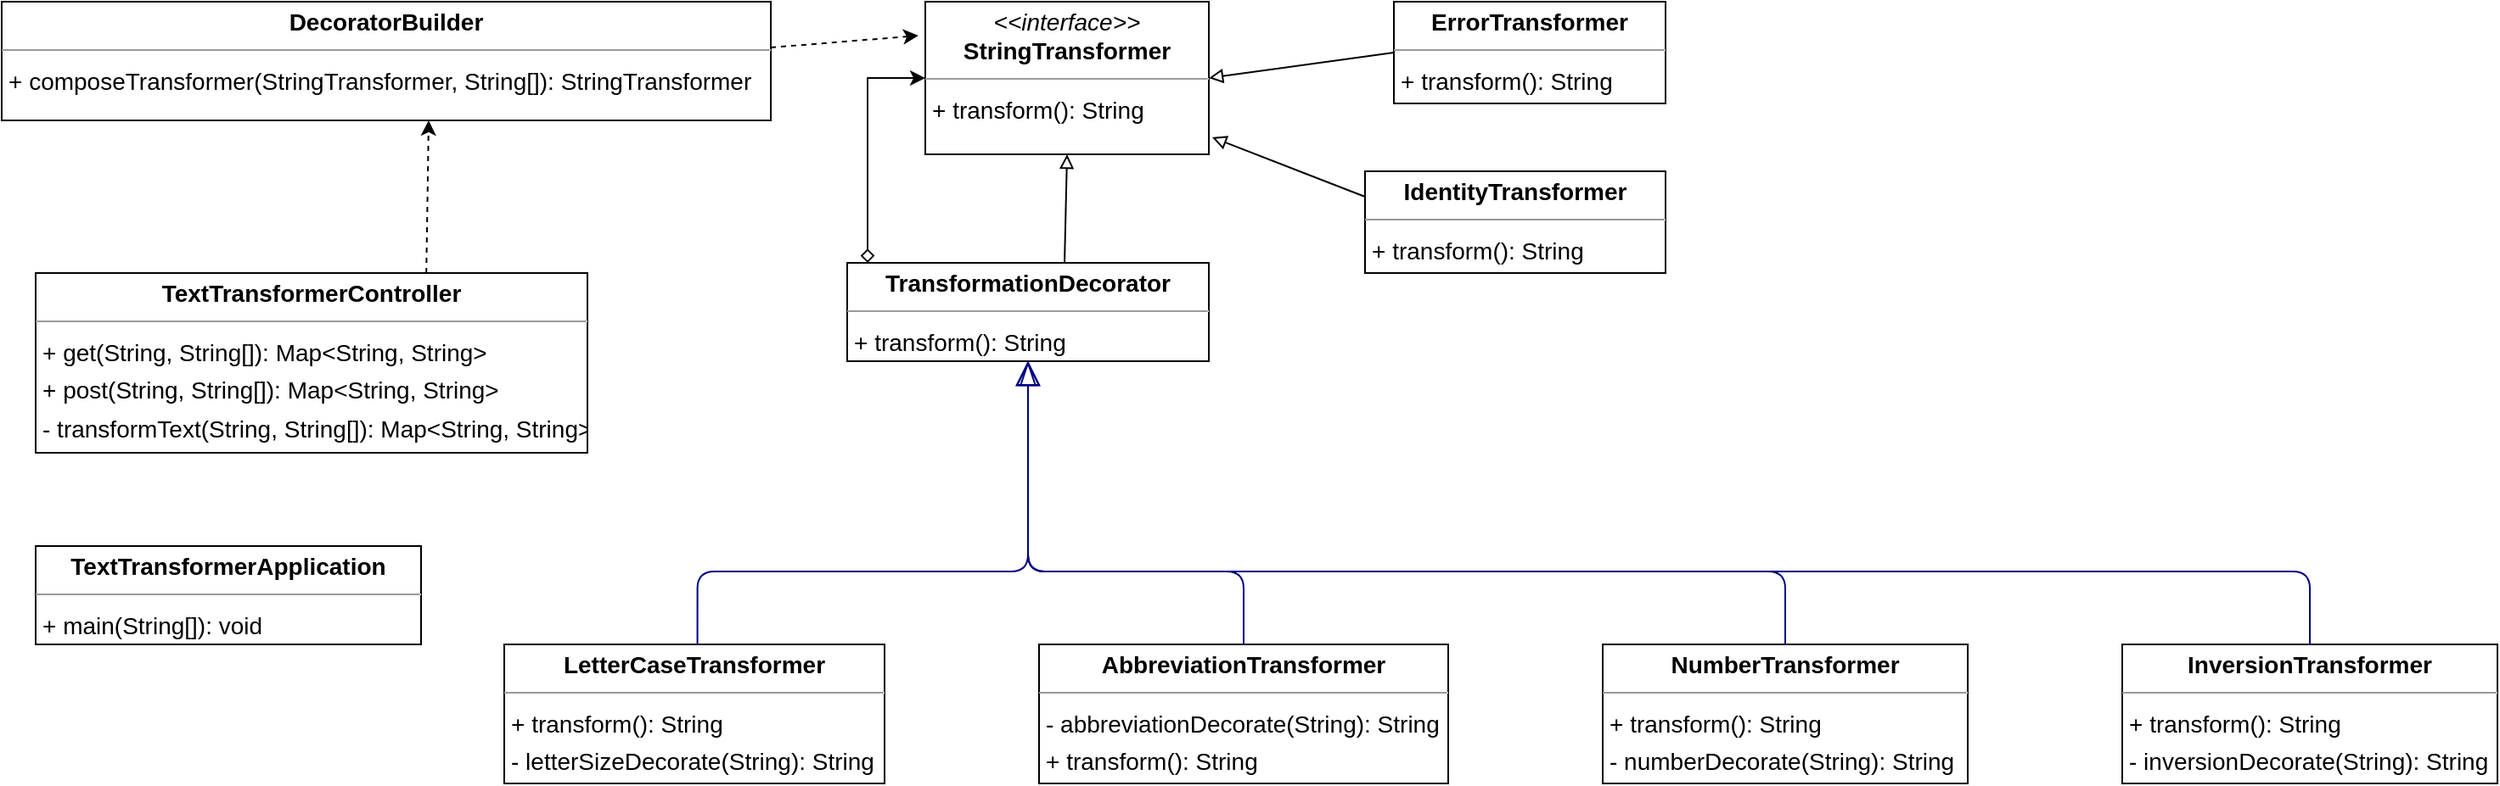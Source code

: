 <mxfile version="22.1.7" type="device">
  <diagram id="m_xZexMjoMniG7AfcNuZ" name="Strona-1">
    <mxGraphModel dx="1450" dy="938" grid="1" gridSize="10" guides="1" tooltips="1" connect="1" arrows="1" fold="1" page="0" pageScale="1" pageWidth="827" pageHeight="1169" background="none" math="0" shadow="0">
      <root>
        <mxCell id="0" />
        <mxCell id="1" parent="0" />
        <mxCell id="node8" value="&lt;p style=&quot;margin:0px;margin-top:4px;text-align:center;&quot;&gt;&lt;b&gt;AbbreviationTransformer&lt;/b&gt;&lt;/p&gt;&lt;hr size=&quot;1&quot;/&gt;&lt;p style=&quot;margin:0 0 0 4px;line-height:1.6;&quot;&gt;- abbreviationDecorate(String): String&lt;br/&gt;+ transform(): String&lt;/p&gt;" style="verticalAlign=top;align=left;overflow=fill;fontSize=14;fontFamily=Helvetica;html=1;rounded=0;shadow=0;comic=0;labelBackgroundColor=none;strokeWidth=1;" parent="1" vertex="1">
          <mxGeometry x="511" y="219" width="241" height="82" as="geometry" />
        </mxCell>
        <mxCell id="node5" value="&lt;p style=&quot;margin:0px;margin-top:4px;text-align:center;&quot;&gt;&lt;b&gt;DecoratorBuilder&lt;/b&gt;&lt;/p&gt;&lt;hr size=&quot;1&quot;/&gt;&lt;p style=&quot;margin:0 0 0 4px;line-height:1.6;&quot;&gt;+ composeTransformer(StringTransformer, String[]): StringTransformer&lt;/p&gt;" style="verticalAlign=top;align=left;overflow=fill;fontSize=14;fontFamily=Helvetica;html=1;rounded=0;shadow=0;comic=0;labelBackgroundColor=none;strokeWidth=1;" parent="1" vertex="1">
          <mxGeometry x="-100" y="-160" width="453" height="70" as="geometry" />
        </mxCell>
        <mxCell id="node1" value="&lt;p style=&quot;margin:0px;margin-top:4px;text-align:center;&quot;&gt;&lt;b&gt;ErrorTransformer&lt;/b&gt;&lt;/p&gt;&lt;hr size=&quot;1&quot;/&gt;&lt;p style=&quot;margin:0 0 0 4px;line-height:1.6;&quot;&gt;+ transform(): String&lt;/p&gt;" style="verticalAlign=top;align=left;overflow=fill;fontSize=14;fontFamily=Helvetica;html=1;rounded=0;shadow=0;comic=0;labelBackgroundColor=none;strokeWidth=1;" parent="1" vertex="1">
          <mxGeometry x="720" y="-160" width="160" height="60" as="geometry" />
        </mxCell>
        <mxCell id="node10" value="&lt;p style=&quot;margin:0px;margin-top:4px;text-align:center;&quot;&gt;&lt;b&gt;IdentityTransformer&lt;/b&gt;&lt;/p&gt;&lt;hr size=&quot;1&quot;/&gt;&lt;p style=&quot;margin:0 0 0 4px;line-height:1.6;&quot;&gt;+ transform(): String&lt;/p&gt;" style="verticalAlign=top;align=left;overflow=fill;fontSize=14;fontFamily=Helvetica;html=1;rounded=0;shadow=0;comic=0;labelBackgroundColor=none;strokeWidth=1;" parent="1" vertex="1">
          <mxGeometry x="703" y="-60" width="177" height="60" as="geometry" />
        </mxCell>
        <mxCell id="node3" value="&lt;p style=&quot;margin:0px;margin-top:4px;text-align:center;&quot;&gt;&lt;b&gt;InversionTransformer&lt;/b&gt;&lt;/p&gt;&lt;hr size=&quot;1&quot;/&gt;&lt;p style=&quot;margin:0 0 0 4px;line-height:1.6;&quot;&gt;+ transform(): String&lt;br/&gt;- inversionDecorate(String): String&lt;/p&gt;" style="verticalAlign=top;align=left;overflow=fill;fontSize=14;fontFamily=Helvetica;html=1;rounded=0;shadow=0;comic=0;labelBackgroundColor=none;strokeWidth=1;" parent="1" vertex="1">
          <mxGeometry x="1149" y="219" width="221" height="82" as="geometry" />
        </mxCell>
        <mxCell id="node2" value="&lt;p style=&quot;margin:0px;margin-top:4px;text-align:center;&quot;&gt;&lt;b&gt;LetterCaseTransformer&lt;/b&gt;&lt;/p&gt;&lt;hr size=&quot;1&quot;/&gt;&lt;p style=&quot;margin:0 0 0 4px;line-height:1.6;&quot;&gt;+ transform(): String&lt;br/&gt;- letterSizeDecorate(String): String&lt;/p&gt;" style="verticalAlign=top;align=left;overflow=fill;fontSize=14;fontFamily=Helvetica;html=1;rounded=0;shadow=0;comic=0;labelBackgroundColor=none;strokeWidth=1;" parent="1" vertex="1">
          <mxGeometry x="196" y="219" width="224" height="82" as="geometry" />
        </mxCell>
        <mxCell id="node9" value="&lt;p style=&quot;margin:0px;margin-top:4px;text-align:center;&quot;&gt;&lt;b&gt;NumberTransformer&lt;/b&gt;&lt;/p&gt;&lt;hr size=&quot;1&quot;/&gt;&lt;p style=&quot;margin:0 0 0 4px;line-height:1.6;&quot;&gt;+ transform(): String&lt;br/&gt;- numberDecorate(String): String&lt;/p&gt;" style="verticalAlign=top;align=left;overflow=fill;fontSize=14;fontFamily=Helvetica;html=1;rounded=0;shadow=0;comic=0;labelBackgroundColor=none;strokeWidth=1;" parent="1" vertex="1">
          <mxGeometry x="843" y="219" width="215" height="82" as="geometry" />
        </mxCell>
        <mxCell id="node6" value="&lt;p style=&quot;margin:0px;margin-top:4px;text-align:center;&quot;&gt;&lt;i&gt;&amp;lt;&amp;lt;interface&amp;gt;&amp;gt;&lt;/i&gt;&lt;br/&gt;&lt;b&gt;StringTransformer&lt;/b&gt;&lt;/p&gt;&lt;hr size=&quot;1&quot;/&gt;&lt;p style=&quot;margin:0 0 0 4px;line-height:1.6;&quot;&gt;+ transform(): String&lt;/p&gt;" style="verticalAlign=top;align=left;overflow=fill;fontSize=14;fontFamily=Helvetica;html=1;rounded=0;shadow=0;comic=0;labelBackgroundColor=none;strokeWidth=1;" parent="1" vertex="1">
          <mxGeometry x="444" y="-160" width="167" height="90" as="geometry" />
        </mxCell>
        <mxCell id="node7" value="&lt;p style=&quot;margin:0px;margin-top:4px;text-align:center;&quot;&gt;&lt;b&gt;TextTransformerApplication&lt;/b&gt;&lt;/p&gt;&lt;hr size=&quot;1&quot;/&gt;&lt;p style=&quot;margin:0 0 0 4px;line-height:1.6;&quot;&gt;+ main(String[]): void&lt;/p&gt;" style="verticalAlign=top;align=left;overflow=fill;fontSize=14;fontFamily=Helvetica;html=1;rounded=0;shadow=0;comic=0;labelBackgroundColor=none;strokeWidth=1;" parent="1" vertex="1">
          <mxGeometry x="-80" y="161" width="227" height="58" as="geometry" />
        </mxCell>
        <mxCell id="node4" value="&lt;p style=&quot;margin:0px;margin-top:4px;text-align:center;&quot;&gt;&lt;b&gt;TextTransformerController&lt;/b&gt;&lt;/p&gt;&lt;hr size=&quot;1&quot;/&gt;&lt;p style=&quot;margin:0 0 0 4px;line-height:1.6;&quot;&gt;+ get(String, String[]): Map&amp;lt;String, String&amp;gt;&lt;br/&gt;+ post(String, String[]): Map&amp;lt;String, String&amp;gt;&lt;br/&gt;- transformText(String, String[]): Map&amp;lt;String, String&amp;gt;&lt;/p&gt;" style="verticalAlign=top;align=left;overflow=fill;fontSize=14;fontFamily=Helvetica;html=1;rounded=0;shadow=0;comic=0;labelBackgroundColor=none;strokeWidth=1;" parent="1" vertex="1">
          <mxGeometry x="-80" width="325" height="106" as="geometry" />
        </mxCell>
        <mxCell id="node0" value="&lt;p style=&quot;margin:0px;margin-top:4px;text-align:center;&quot;&gt;&lt;b&gt;TransformationDecorator&lt;/b&gt;&lt;/p&gt;&lt;hr size=&quot;1&quot;/&gt;&lt;p style=&quot;margin:0 0 0 4px;line-height:1.6;&quot;&gt;+ transform(): String&lt;/p&gt;" style="verticalAlign=top;align=left;overflow=fill;fontSize=14;fontFamily=Helvetica;html=1;rounded=0;shadow=0;comic=0;labelBackgroundColor=none;strokeWidth=1;" parent="1" vertex="1">
          <mxGeometry x="398" y="-6" width="213" height="58" as="geometry" />
        </mxCell>
        <mxCell id="edge0" value="" style="html=1;rounded=1;edgeStyle=orthogonalEdgeStyle;dashed=0;startArrow=none;endArrow=blockThin;endSize=12;strokeColor=#000082;exitX=0.500;exitY=0.000;exitDx=0;exitDy=0;entryX=0.500;entryY=1.000;entryDx=0;entryDy=0;endFill=0;" parent="1" source="node8" target="node0" edge="1">
          <mxGeometry width="50" height="50" relative="1" as="geometry">
            <Array as="points">
              <mxPoint x="632" y="176" />
              <mxPoint x="505" y="176" />
            </Array>
          </mxGeometry>
        </mxCell>
        <mxCell id="edge5" value="" style="html=1;rounded=1;edgeStyle=orthogonalEdgeStyle;dashed=0;startArrow=none;endArrow=block;endSize=12;strokeColor=#000082;exitX=0.500;exitY=0.001;exitDx=0;exitDy=0;entryX=0.500;entryY=1.000;entryDx=0;entryDy=0;endFill=0;" parent="1" source="node3" target="node0" edge="1">
          <mxGeometry width="50" height="50" relative="1" as="geometry">
            <Array as="points">
              <mxPoint x="1260" y="176" />
              <mxPoint x="505" y="176" />
            </Array>
          </mxGeometry>
        </mxCell>
        <mxCell id="edge6" value="" style="html=1;rounded=1;edgeStyle=orthogonalEdgeStyle;dashed=0;startArrow=none;endArrow=block;endSize=12;strokeColor=#000082;exitX=0.508;exitY=0.000;exitDx=0;exitDy=0;entryX=0.500;entryY=1.000;entryDx=0;entryDy=0;endFill=0;" parent="1" source="node2" target="node0" edge="1">
          <mxGeometry width="50" height="50" relative="1" as="geometry">
            <Array as="points">
              <mxPoint x="310" y="176" />
              <mxPoint x="505" y="176" />
            </Array>
          </mxGeometry>
        </mxCell>
        <mxCell id="edge3" value="" style="html=1;rounded=1;edgeStyle=orthogonalEdgeStyle;dashed=0;startArrow=none;endArrow=block;endSize=12;strokeColor=#000082;exitX=0.500;exitY=0.000;exitDx=0;exitDy=0;entryX=0.500;entryY=1.000;entryDx=0;entryDy=0;endFill=0;" parent="1" source="node9" target="node0" edge="1">
          <mxGeometry width="50" height="50" relative="1" as="geometry">
            <Array as="points">
              <mxPoint x="951" y="176" />
              <mxPoint x="505" y="176" />
            </Array>
          </mxGeometry>
        </mxCell>
        <mxCell id="aKesoCv9TJt9f7RjVg97-1" value="" style="endArrow=block;html=1;rounded=0;exitX=0.601;exitY=0;exitDx=0;exitDy=0;entryX=0.5;entryY=1;entryDx=0;entryDy=0;endFill=0;exitPerimeter=0;" parent="1" source="node0" target="node6" edge="1">
          <mxGeometry width="50" height="50" relative="1" as="geometry">
            <mxPoint x="461" y="-20" as="sourcePoint" />
            <mxPoint x="505" y="-50" as="targetPoint" />
          </mxGeometry>
        </mxCell>
        <mxCell id="aKesoCv9TJt9f7RjVg97-3" value="" style="endArrow=block;html=1;rounded=0;exitX=0;exitY=0.25;exitDx=0;exitDy=0;entryX=1.012;entryY=0.889;entryDx=0;entryDy=0;endFill=0;entryPerimeter=0;" parent="1" source="node10" target="node6" edge="1">
          <mxGeometry width="50" height="50" relative="1" as="geometry">
            <mxPoint x="630" y="-26" as="sourcePoint" />
            <mxPoint x="630" y="-90" as="targetPoint" />
          </mxGeometry>
        </mxCell>
        <mxCell id="aKesoCv9TJt9f7RjVg97-4" value="" style="endArrow=block;html=1;rounded=0;exitX=0;exitY=0.5;exitDx=0;exitDy=0;endFill=0;entryX=1;entryY=0.5;entryDx=0;entryDy=0;" parent="1" source="node1" target="node6" edge="1">
          <mxGeometry width="50" height="50" relative="1" as="geometry">
            <mxPoint x="640" y="-116" as="sourcePoint" />
            <mxPoint x="600" y="-110" as="targetPoint" />
          </mxGeometry>
        </mxCell>
        <mxCell id="aKesoCv9TJt9f7RjVg97-8" value="" style="endArrow=classic;html=1;rounded=0;entryX=0;entryY=0.5;entryDx=0;entryDy=0;startArrow=diamond;startFill=0;" parent="1" target="node6" edge="1">
          <mxGeometry width="50" height="50" relative="1" as="geometry">
            <mxPoint x="410" y="-6" as="sourcePoint" />
            <mxPoint x="410" y="-160" as="targetPoint" />
            <Array as="points">
              <mxPoint x="410" y="-115" />
            </Array>
          </mxGeometry>
        </mxCell>
        <mxCell id="PA5fDtVTgyA7qbF2EEpD-1" value="" style="endArrow=classic;html=1;rounded=0;exitX=0.708;exitY=0;exitDx=0;exitDy=0;exitPerimeter=0;dashed=1;" edge="1" parent="1" source="node4">
          <mxGeometry width="50" height="50" relative="1" as="geometry">
            <mxPoint x="101.5" y="-40" as="sourcePoint" />
            <mxPoint x="151.5" y="-90" as="targetPoint" />
          </mxGeometry>
        </mxCell>
        <mxCell id="PA5fDtVTgyA7qbF2EEpD-2" value="" style="endArrow=classic;html=1;rounded=0;dashed=1;exitX=1;exitY=0.386;exitDx=0;exitDy=0;exitPerimeter=0;" edge="1" parent="1" source="node5">
          <mxGeometry width="50" height="50" relative="1" as="geometry">
            <mxPoint x="360" y="-120" as="sourcePoint" />
            <mxPoint x="440" y="-140" as="targetPoint" />
          </mxGeometry>
        </mxCell>
      </root>
    </mxGraphModel>
  </diagram>
</mxfile>
